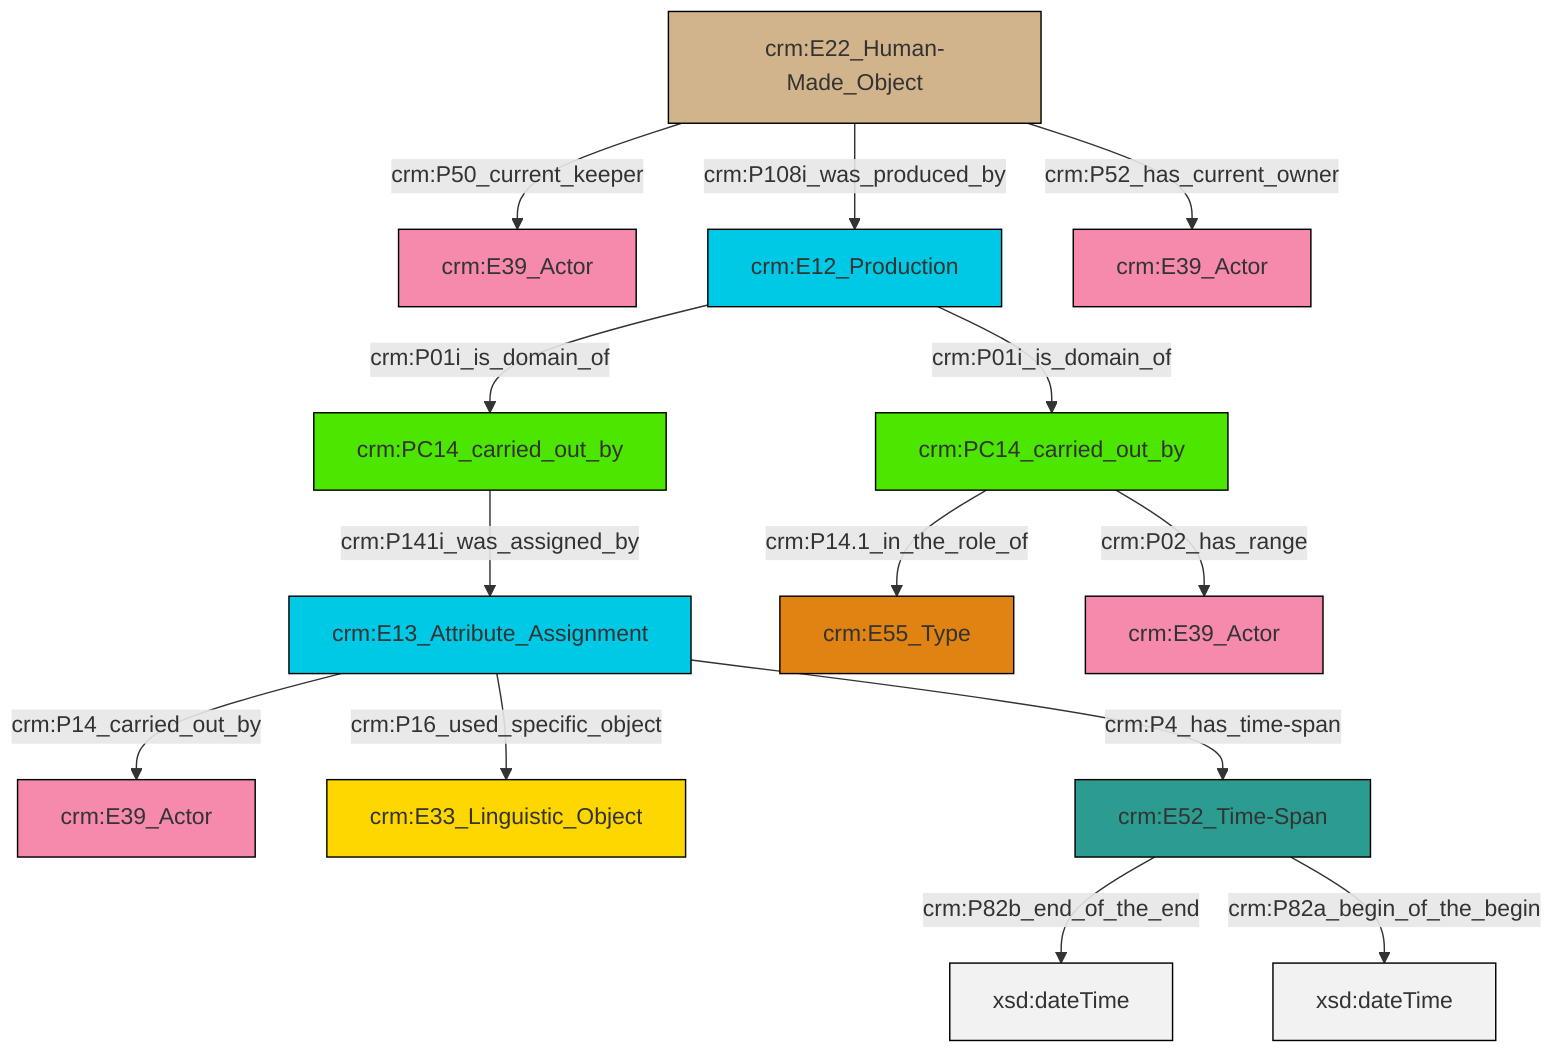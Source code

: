 graph TD
classDef Literal fill:#f2f2f2,stroke:#000000;
classDef CRM_Entity fill:#FFFFFF,stroke:#000000;
classDef Temporal_Entity fill:#00C9E6, stroke:#000000;
classDef Type fill:#E18312, stroke:#000000;
classDef Time-Span fill:#2C9C91, stroke:#000000;
classDef Appellation fill:#FFEB7F, stroke:#000000;
classDef Place fill:#008836, stroke:#000000;
classDef Persistent_Item fill:#B266B2, stroke:#000000;
classDef Conceptual_Object fill:#FFD700, stroke:#000000;
classDef Physical_Thing fill:#D2B48C, stroke:#000000;
classDef Actor fill:#f58aad, stroke:#000000;
classDef PC_Classes fill:#4ce600, stroke:#000000;
classDef Multi fill:#cccccc,stroke:#000000;

2["crm:E13_Attribute_Assignment"]:::Temporal_Entity -->|crm:P14_carried_out_by| 0["crm:E39_Actor"]:::Actor
2["crm:E13_Attribute_Assignment"]:::Temporal_Entity -->|crm:P16_used_specific_object| 3["crm:E33_Linguistic_Object"]:::Conceptual_Object
4["crm:E22_Human-Made_Object"]:::Physical_Thing -->|crm:P50_current_keeper| 5["crm:E39_Actor"]:::Actor
2["crm:E13_Attribute_Assignment"]:::Temporal_Entity -->|crm:P4_has_time-span| 8["crm:E52_Time-Span"]:::Time-Span
9["crm:PC14_carried_out_by"]:::PC_Classes -->|crm:P141i_was_assigned_by| 2["crm:E13_Attribute_Assignment"]:::Temporal_Entity
14["crm:PC14_carried_out_by"]:::PC_Classes -->|crm:P14.1_in_the_role_of| 15["crm:E55_Type"]:::Type
6["crm:E12_Production"]:::Temporal_Entity -->|crm:P01i_is_domain_of| 9["crm:PC14_carried_out_by"]:::PC_Classes
4["crm:E22_Human-Made_Object"]:::Physical_Thing -->|crm:P52_has_current_owner| 12["crm:E39_Actor"]:::Actor
14["crm:PC14_carried_out_by"]:::PC_Classes -->|crm:P02_has_range| 20["crm:E39_Actor"]:::Actor
4["crm:E22_Human-Made_Object"]:::Physical_Thing -->|crm:P108i_was_produced_by| 6["crm:E12_Production"]:::Temporal_Entity
8["crm:E52_Time-Span"]:::Time-Span -->|crm:P82b_end_of_the_end| 24[xsd:dateTime]:::Literal
8["crm:E52_Time-Span"]:::Time-Span -->|crm:P82a_begin_of_the_begin| 25[xsd:dateTime]:::Literal
6["crm:E12_Production"]:::Temporal_Entity -->|crm:P01i_is_domain_of| 14["crm:PC14_carried_out_by"]:::PC_Classes